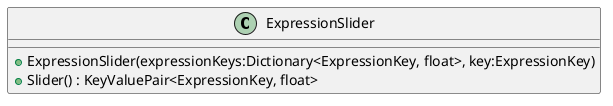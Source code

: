 @startuml
class ExpressionSlider {
    + ExpressionSlider(expressionKeys:Dictionary<ExpressionKey, float>, key:ExpressionKey)
    + Slider() : KeyValuePair<ExpressionKey, float>
}
@enduml
